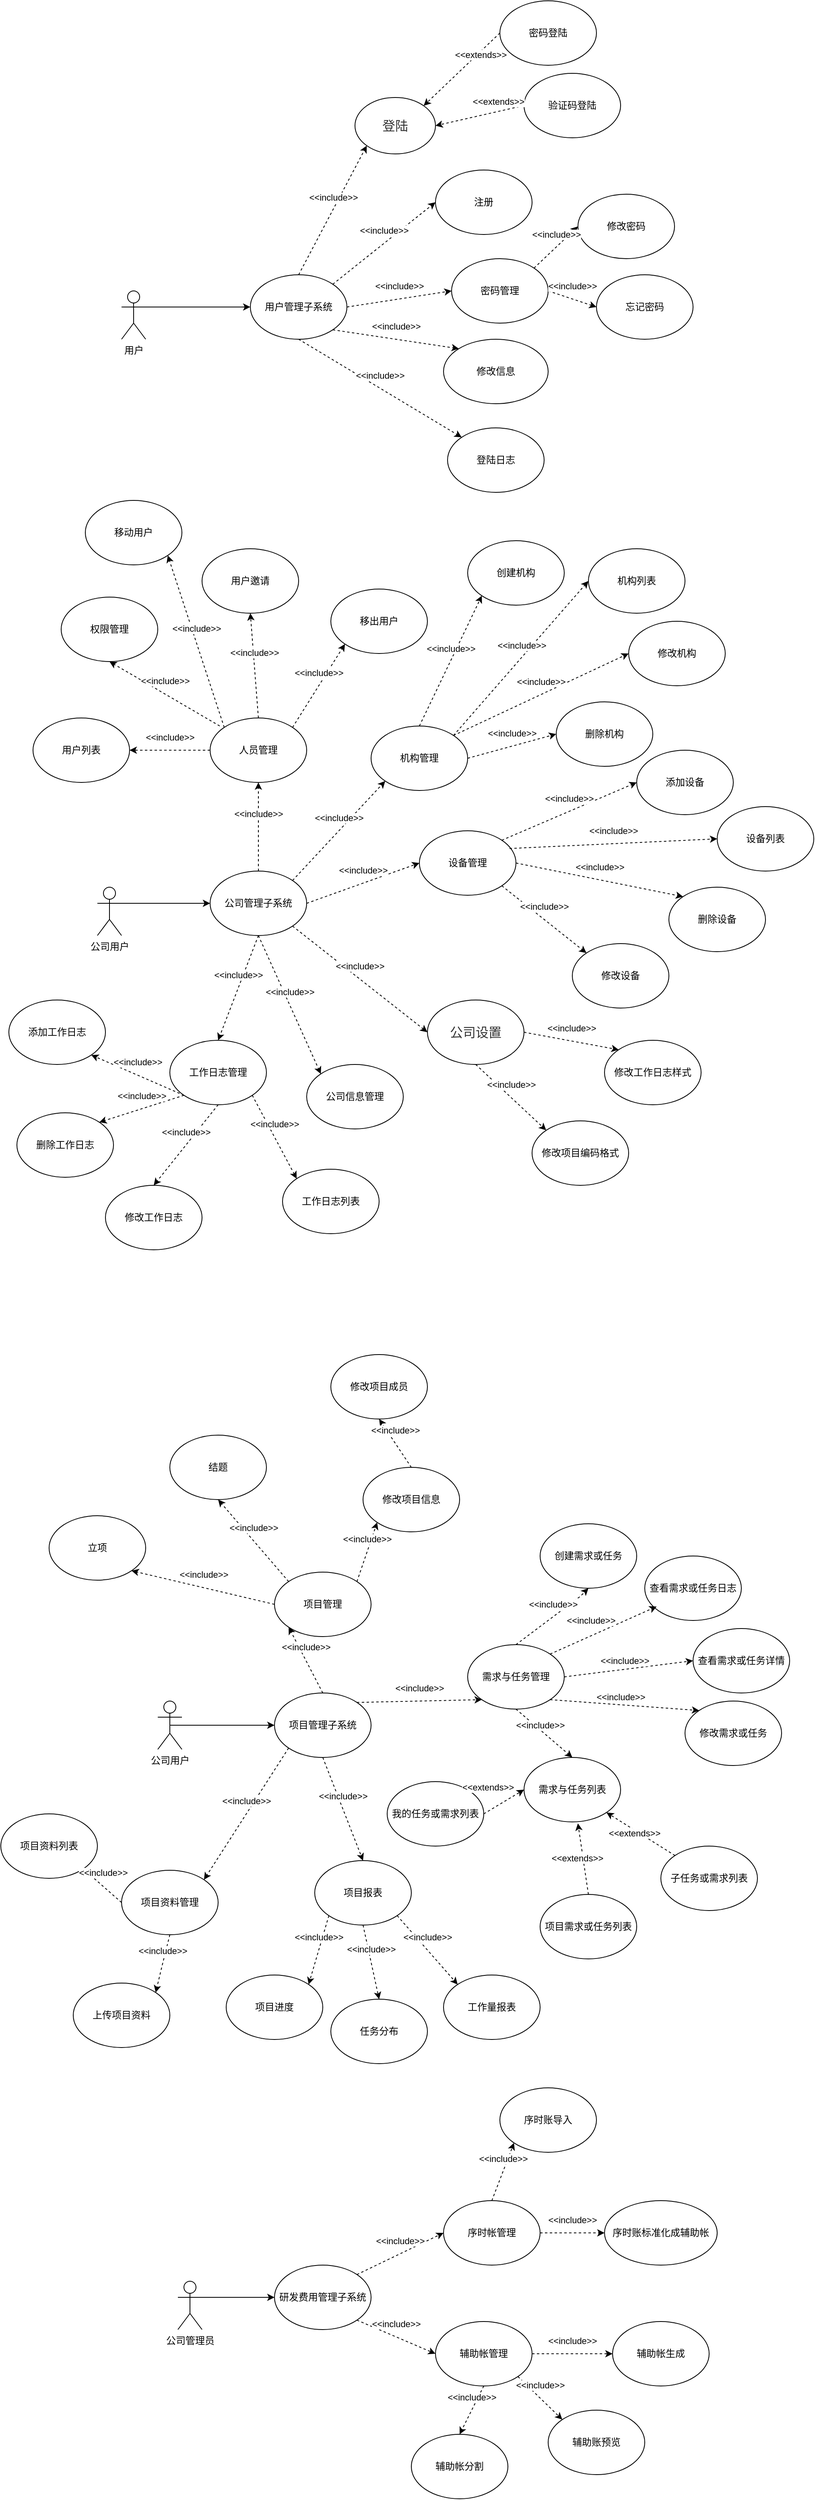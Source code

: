 <mxfile version="24.3.1" type="github">
  <diagram name="第 1 页" id="ujg_DJp1gIZYfJai60EQ">
    <mxGraphModel dx="2353" dy="2085" grid="1" gridSize="10" guides="1" tooltips="1" connect="1" arrows="1" fold="1" page="1" pageScale="1" pageWidth="827" pageHeight="1169" math="0" shadow="0">
      <root>
        <mxCell id="0" />
        <mxCell id="1" parent="0" />
        <mxCell id="-HPR31DF6WdVKAQPYqyz-11" style="edgeStyle=orthogonalEdgeStyle;rounded=0;orthogonalLoop=1;jettySize=auto;html=1;exitX=1;exitY=0.333;exitDx=0;exitDy=0;exitPerimeter=0;" edge="1" parent="1" source="-HPR31DF6WdVKAQPYqyz-1" target="-HPR31DF6WdVKAQPYqyz-4">
          <mxGeometry relative="1" as="geometry" />
        </mxCell>
        <mxCell id="-HPR31DF6WdVKAQPYqyz-1" value="用户" style="shape=umlActor;verticalLabelPosition=bottom;verticalAlign=top;html=1;outlineConnect=0;" vertex="1" parent="1">
          <mxGeometry x="140" y="310" width="30" height="60" as="geometry" />
        </mxCell>
        <mxCell id="-HPR31DF6WdVKAQPYqyz-4" value="用户管理子系统" style="ellipse;whiteSpace=wrap;html=1;" vertex="1" parent="1">
          <mxGeometry x="300" y="290" width="120" height="80" as="geometry" />
        </mxCell>
        <mxCell id="-HPR31DF6WdVKAQPYqyz-5" value="&lt;span style=&quot;color: rgb(51, 51, 51); font-family: &amp;quot;Open Sans&amp;quot;, &amp;quot;Clear Sans&amp;quot;, &amp;quot;Helvetica Neue&amp;quot;, Helvetica, Arial, &amp;quot;Segoe UI Emoji&amp;quot;, sans-serif; font-size: 16px; orphans: 4; text-align: left; white-space-collapse: preserve; background-color: rgb(255, 255, 255);&quot;&gt;登陆&lt;/span&gt;" style="ellipse;whiteSpace=wrap;html=1;" vertex="1" parent="1">
          <mxGeometry x="430" y="70" width="100" height="70" as="geometry" />
        </mxCell>
        <mxCell id="-HPR31DF6WdVKAQPYqyz-6" value="注册" style="ellipse;whiteSpace=wrap;html=1;" vertex="1" parent="1">
          <mxGeometry x="530" y="160" width="120" height="80" as="geometry" />
        </mxCell>
        <mxCell id="-HPR31DF6WdVKAQPYqyz-7" value="密码管理" style="ellipse;whiteSpace=wrap;html=1;" vertex="1" parent="1">
          <mxGeometry x="550" y="270" width="120" height="80" as="geometry" />
        </mxCell>
        <mxCell id="-HPR31DF6WdVKAQPYqyz-8" value="修改信息" style="ellipse;whiteSpace=wrap;html=1;" vertex="1" parent="1">
          <mxGeometry x="540" y="370" width="130" height="80" as="geometry" />
        </mxCell>
        <mxCell id="-HPR31DF6WdVKAQPYqyz-9" value="登陆日志" style="ellipse;whiteSpace=wrap;html=1;" vertex="1" parent="1">
          <mxGeometry x="545" y="480" width="120" height="80" as="geometry" />
        </mxCell>
        <mxCell id="-HPR31DF6WdVKAQPYqyz-13" value="" style="endArrow=classic;html=1;rounded=0;exitX=0.5;exitY=0;exitDx=0;exitDy=0;entryX=0;entryY=1;entryDx=0;entryDy=0;dashed=1;" edge="1" parent="1" source="-HPR31DF6WdVKAQPYqyz-4" target="-HPR31DF6WdVKAQPYqyz-5">
          <mxGeometry relative="1" as="geometry">
            <mxPoint x="230" y="170" as="sourcePoint" />
            <mxPoint x="394" y="178" as="targetPoint" />
          </mxGeometry>
        </mxCell>
        <mxCell id="-HPR31DF6WdVKAQPYqyz-14" value="&amp;lt;&amp;lt;include&amp;gt;&amp;gt;" style="edgeLabel;resizable=0;html=1;;align=center;verticalAlign=middle;" connectable="0" vertex="1" parent="-HPR31DF6WdVKAQPYqyz-13">
          <mxGeometry relative="1" as="geometry">
            <mxPoint y="-16" as="offset" />
          </mxGeometry>
        </mxCell>
        <mxCell id="-HPR31DF6WdVKAQPYqyz-15" value="" style="endArrow=classic;html=1;rounded=0;dashed=1;entryX=1;entryY=0;entryDx=0;entryDy=0;exitX=0;exitY=0.5;exitDx=0;exitDy=0;" edge="1" parent="1" source="-HPR31DF6WdVKAQPYqyz-17" target="-HPR31DF6WdVKAQPYqyz-5">
          <mxGeometry relative="1" as="geometry">
            <mxPoint x="680" y="20" as="sourcePoint" />
            <mxPoint x="515.355" y="60.001" as="targetPoint" />
          </mxGeometry>
        </mxCell>
        <mxCell id="-HPR31DF6WdVKAQPYqyz-16" value="&amp;lt;&amp;lt;extends&amp;gt;&amp;gt;" style="edgeLabel;resizable=0;html=1;;align=center;verticalAlign=middle;" connectable="0" vertex="1" parent="-HPR31DF6WdVKAQPYqyz-15">
          <mxGeometry relative="1" as="geometry">
            <mxPoint x="23" y="-18" as="offset" />
          </mxGeometry>
        </mxCell>
        <mxCell id="-HPR31DF6WdVKAQPYqyz-17" value="密码登陆" style="ellipse;whiteSpace=wrap;html=1;" vertex="1" parent="1">
          <mxGeometry x="610" y="-50" width="120" height="80" as="geometry" />
        </mxCell>
        <mxCell id="-HPR31DF6WdVKAQPYqyz-18" value="验证码登陆" style="ellipse;whiteSpace=wrap;html=1;" vertex="1" parent="1">
          <mxGeometry x="640" y="40" width="120" height="80" as="geometry" />
        </mxCell>
        <mxCell id="-HPR31DF6WdVKAQPYqyz-19" value="" style="endArrow=classic;html=1;rounded=0;dashed=1;entryX=1;entryY=0.5;entryDx=0;entryDy=0;exitX=0;exitY=0.5;exitDx=0;exitDy=0;" edge="1" parent="1" source="-HPR31DF6WdVKAQPYqyz-18" target="-HPR31DF6WdVKAQPYqyz-5">
          <mxGeometry relative="1" as="geometry">
            <mxPoint x="620" as="sourcePoint" />
            <mxPoint x="525" y="90" as="targetPoint" />
          </mxGeometry>
        </mxCell>
        <mxCell id="-HPR31DF6WdVKAQPYqyz-20" value="&amp;lt;&amp;lt;extends&amp;gt;&amp;gt;" style="edgeLabel;resizable=0;html=1;;align=center;verticalAlign=middle;" connectable="0" vertex="1" parent="-HPR31DF6WdVKAQPYqyz-19">
          <mxGeometry relative="1" as="geometry">
            <mxPoint x="23" y="-18" as="offset" />
          </mxGeometry>
        </mxCell>
        <mxCell id="-HPR31DF6WdVKAQPYqyz-21" value="" style="endArrow=classic;html=1;rounded=0;exitX=1;exitY=0;exitDx=0;exitDy=0;entryX=0;entryY=0.5;entryDx=0;entryDy=0;dashed=1;" edge="1" parent="1" source="-HPR31DF6WdVKAQPYqyz-4" target="-HPR31DF6WdVKAQPYqyz-6">
          <mxGeometry relative="1" as="geometry">
            <mxPoint x="370" y="300" as="sourcePoint" />
            <mxPoint x="455" y="140" as="targetPoint" />
          </mxGeometry>
        </mxCell>
        <mxCell id="-HPR31DF6WdVKAQPYqyz-22" value="&amp;lt;&amp;lt;include&amp;gt;&amp;gt;" style="edgeLabel;resizable=0;html=1;;align=center;verticalAlign=middle;" connectable="0" vertex="1" parent="-HPR31DF6WdVKAQPYqyz-21">
          <mxGeometry relative="1" as="geometry">
            <mxPoint y="-16" as="offset" />
          </mxGeometry>
        </mxCell>
        <mxCell id="-HPR31DF6WdVKAQPYqyz-23" value="" style="endArrow=classic;html=1;rounded=0;exitX=1;exitY=0.5;exitDx=0;exitDy=0;entryX=0;entryY=0.5;entryDx=0;entryDy=0;dashed=1;" edge="1" parent="1" source="-HPR31DF6WdVKAQPYqyz-4" target="-HPR31DF6WdVKAQPYqyz-7">
          <mxGeometry relative="1" as="geometry">
            <mxPoint x="412" y="312" as="sourcePoint" />
            <mxPoint x="540" y="210" as="targetPoint" />
          </mxGeometry>
        </mxCell>
        <mxCell id="-HPR31DF6WdVKAQPYqyz-24" value="&amp;lt;&amp;lt;include&amp;gt;&amp;gt;" style="edgeLabel;resizable=0;html=1;;align=center;verticalAlign=middle;" connectable="0" vertex="1" parent="-HPR31DF6WdVKAQPYqyz-23">
          <mxGeometry relative="1" as="geometry">
            <mxPoint y="-16" as="offset" />
          </mxGeometry>
        </mxCell>
        <mxCell id="-HPR31DF6WdVKAQPYqyz-25" value="" style="endArrow=classic;html=1;rounded=0;exitX=1;exitY=1;exitDx=0;exitDy=0;entryX=0;entryY=0;entryDx=0;entryDy=0;dashed=1;" edge="1" parent="1" source="-HPR31DF6WdVKAQPYqyz-4" target="-HPR31DF6WdVKAQPYqyz-8">
          <mxGeometry relative="1" as="geometry">
            <mxPoint x="430" y="340" as="sourcePoint" />
            <mxPoint x="560" y="320" as="targetPoint" />
          </mxGeometry>
        </mxCell>
        <mxCell id="-HPR31DF6WdVKAQPYqyz-26" value="&amp;lt;&amp;lt;include&amp;gt;&amp;gt;" style="edgeLabel;resizable=0;html=1;;align=center;verticalAlign=middle;" connectable="0" vertex="1" parent="-HPR31DF6WdVKAQPYqyz-25">
          <mxGeometry relative="1" as="geometry">
            <mxPoint y="-16" as="offset" />
          </mxGeometry>
        </mxCell>
        <mxCell id="-HPR31DF6WdVKAQPYqyz-27" value="" style="endArrow=classic;html=1;rounded=0;exitX=0.5;exitY=1;exitDx=0;exitDy=0;entryX=0;entryY=0;entryDx=0;entryDy=0;dashed=1;" edge="1" parent="1" source="-HPR31DF6WdVKAQPYqyz-4" target="-HPR31DF6WdVKAQPYqyz-9">
          <mxGeometry relative="1" as="geometry">
            <mxPoint x="320" y="450" as="sourcePoint" />
            <mxPoint x="457" y="494" as="targetPoint" />
          </mxGeometry>
        </mxCell>
        <mxCell id="-HPR31DF6WdVKAQPYqyz-28" value="&amp;lt;&amp;lt;include&amp;gt;&amp;gt;" style="edgeLabel;resizable=0;html=1;;align=center;verticalAlign=middle;" connectable="0" vertex="1" parent="-HPR31DF6WdVKAQPYqyz-27">
          <mxGeometry relative="1" as="geometry">
            <mxPoint y="-16" as="offset" />
          </mxGeometry>
        </mxCell>
        <mxCell id="-HPR31DF6WdVKAQPYqyz-29" value="修改密码" style="ellipse;whiteSpace=wrap;html=1;" vertex="1" parent="1">
          <mxGeometry x="707" y="190" width="120" height="80" as="geometry" />
        </mxCell>
        <mxCell id="-HPR31DF6WdVKAQPYqyz-30" value="忘记密码" style="ellipse;whiteSpace=wrap;html=1;" vertex="1" parent="1">
          <mxGeometry x="730" y="290" width="120" height="80" as="geometry" />
        </mxCell>
        <mxCell id="-HPR31DF6WdVKAQPYqyz-31" value="" style="endArrow=classic;html=1;rounded=0;entryX=0;entryY=0.5;entryDx=0;entryDy=0;dashed=1;exitX=1;exitY=0;exitDx=0;exitDy=0;" edge="1" parent="1" source="-HPR31DF6WdVKAQPYqyz-7" target="-HPR31DF6WdVKAQPYqyz-29">
          <mxGeometry relative="1" as="geometry">
            <mxPoint x="660" y="270" as="sourcePoint" />
            <mxPoint x="560" y="320" as="targetPoint" />
          </mxGeometry>
        </mxCell>
        <mxCell id="-HPR31DF6WdVKAQPYqyz-32" value="&amp;lt;&amp;lt;include&amp;gt;&amp;gt;" style="edgeLabel;resizable=0;html=1;;align=center;verticalAlign=middle;" connectable="0" vertex="1" parent="-HPR31DF6WdVKAQPYqyz-31">
          <mxGeometry relative="1" as="geometry">
            <mxPoint y="-16" as="offset" />
          </mxGeometry>
        </mxCell>
        <mxCell id="-HPR31DF6WdVKAQPYqyz-33" value="" style="endArrow=classic;html=1;rounded=0;entryX=0;entryY=0.5;entryDx=0;entryDy=0;dashed=1;exitX=1;exitY=0.5;exitDx=0;exitDy=0;" edge="1" parent="1" source="-HPR31DF6WdVKAQPYqyz-7" target="-HPR31DF6WdVKAQPYqyz-30">
          <mxGeometry relative="1" as="geometry">
            <mxPoint x="662" y="292" as="sourcePoint" />
            <mxPoint x="717" y="240" as="targetPoint" />
          </mxGeometry>
        </mxCell>
        <mxCell id="-HPR31DF6WdVKAQPYqyz-34" value="&amp;lt;&amp;lt;include&amp;gt;&amp;gt;" style="edgeLabel;resizable=0;html=1;;align=center;verticalAlign=middle;" connectable="0" vertex="1" parent="-HPR31DF6WdVKAQPYqyz-33">
          <mxGeometry relative="1" as="geometry">
            <mxPoint y="-16" as="offset" />
          </mxGeometry>
        </mxCell>
        <mxCell id="-HPR31DF6WdVKAQPYqyz-37" style="rounded=0;orthogonalLoop=1;jettySize=auto;html=1;exitX=1;exitY=0.333;exitDx=0;exitDy=0;exitPerimeter=0;entryX=0;entryY=0.5;entryDx=0;entryDy=0;" edge="1" parent="1" source="-HPR31DF6WdVKAQPYqyz-35" target="-HPR31DF6WdVKAQPYqyz-36">
          <mxGeometry relative="1" as="geometry" />
        </mxCell>
        <mxCell id="-HPR31DF6WdVKAQPYqyz-35" value="公司用户" style="shape=umlActor;verticalLabelPosition=bottom;verticalAlign=top;html=1;outlineConnect=0;" vertex="1" parent="1">
          <mxGeometry x="110" y="1050" width="30" height="60" as="geometry" />
        </mxCell>
        <mxCell id="-HPR31DF6WdVKAQPYqyz-36" value="公司管理子系统" style="ellipse;whiteSpace=wrap;html=1;" vertex="1" parent="1">
          <mxGeometry x="250" y="1030" width="120" height="80" as="geometry" />
        </mxCell>
        <mxCell id="-HPR31DF6WdVKAQPYqyz-38" value="人员管理" style="ellipse;whiteSpace=wrap;html=1;" vertex="1" parent="1">
          <mxGeometry x="250" y="840" width="120" height="80" as="geometry" />
        </mxCell>
        <mxCell id="-HPR31DF6WdVKAQPYqyz-39" value="机构管理" style="ellipse;whiteSpace=wrap;html=1;" vertex="1" parent="1">
          <mxGeometry x="450" y="850" width="120" height="80" as="geometry" />
        </mxCell>
        <mxCell id="-HPR31DF6WdVKAQPYqyz-40" value="设备管理" style="ellipse;whiteSpace=wrap;html=1;" vertex="1" parent="1">
          <mxGeometry x="510" y="980" width="120" height="80" as="geometry" />
        </mxCell>
        <mxCell id="-HPR31DF6WdVKAQPYqyz-41" value="&lt;span style=&quot;color: rgb(51, 51, 51); font-family: &amp;quot;Open Sans&amp;quot;, &amp;quot;Clear Sans&amp;quot;, &amp;quot;Helvetica Neue&amp;quot;, Helvetica, Arial, &amp;quot;Segoe UI Emoji&amp;quot;, sans-serif; font-size: 16px; orphans: 4; text-align: left; white-space-collapse: preserve; background-color: rgb(255, 255, 255);&quot;&gt;公司设置&lt;/span&gt;" style="ellipse;whiteSpace=wrap;html=1;" vertex="1" parent="1">
          <mxGeometry x="520" y="1190" width="120" height="80" as="geometry" />
        </mxCell>
        <mxCell id="-HPR31DF6WdVKAQPYqyz-42" value="公司信息管理" style="ellipse;whiteSpace=wrap;html=1;" vertex="1" parent="1">
          <mxGeometry x="370" y="1270" width="120" height="80" as="geometry" />
        </mxCell>
        <mxCell id="-HPR31DF6WdVKAQPYqyz-43" value="工作日志管理" style="ellipse;whiteSpace=wrap;html=1;" vertex="1" parent="1">
          <mxGeometry x="200" y="1240" width="120" height="80" as="geometry" />
        </mxCell>
        <mxCell id="-HPR31DF6WdVKAQPYqyz-45" value="" style="endArrow=classic;html=1;rounded=0;exitX=0.5;exitY=0;exitDx=0;exitDy=0;entryX=0.5;entryY=1;entryDx=0;entryDy=0;dashed=1;" edge="1" parent="1" source="-HPR31DF6WdVKAQPYqyz-36" target="-HPR31DF6WdVKAQPYqyz-38">
          <mxGeometry relative="1" as="geometry">
            <mxPoint x="91" y="970" as="sourcePoint" />
            <mxPoint x="219" y="868" as="targetPoint" />
          </mxGeometry>
        </mxCell>
        <mxCell id="-HPR31DF6WdVKAQPYqyz-46" value="&amp;lt;&amp;lt;include&amp;gt;&amp;gt;" style="edgeLabel;resizable=0;html=1;;align=center;verticalAlign=middle;" connectable="0" vertex="1" parent="-HPR31DF6WdVKAQPYqyz-45">
          <mxGeometry relative="1" as="geometry">
            <mxPoint y="-16" as="offset" />
          </mxGeometry>
        </mxCell>
        <mxCell id="-HPR31DF6WdVKAQPYqyz-47" value="权限管理" style="ellipse;whiteSpace=wrap;html=1;" vertex="1" parent="1">
          <mxGeometry x="65" y="690" width="120" height="80" as="geometry" />
        </mxCell>
        <mxCell id="-HPR31DF6WdVKAQPYqyz-48" value="用户邀请" style="ellipse;whiteSpace=wrap;html=1;" vertex="1" parent="1">
          <mxGeometry x="240" y="630" width="120" height="80" as="geometry" />
        </mxCell>
        <mxCell id="-HPR31DF6WdVKAQPYqyz-49" value="移出用户" style="ellipse;whiteSpace=wrap;html=1;" vertex="1" parent="1">
          <mxGeometry x="400" y="680" width="120" height="80" as="geometry" />
        </mxCell>
        <mxCell id="-HPR31DF6WdVKAQPYqyz-50" value="" style="endArrow=classic;html=1;rounded=0;exitX=0.1;exitY=0.125;exitDx=0;exitDy=0;entryX=0.5;entryY=1;entryDx=0;entryDy=0;dashed=1;exitPerimeter=0;" edge="1" parent="1" source="-HPR31DF6WdVKAQPYqyz-38" target="-HPR31DF6WdVKAQPYqyz-47">
          <mxGeometry relative="1" as="geometry">
            <mxPoint x="320" y="1040" as="sourcePoint" />
            <mxPoint x="320" y="930" as="targetPoint" />
          </mxGeometry>
        </mxCell>
        <mxCell id="-HPR31DF6WdVKAQPYqyz-51" value="&amp;lt;&amp;lt;include&amp;gt;&amp;gt;" style="edgeLabel;resizable=0;html=1;;align=center;verticalAlign=middle;" connectable="0" vertex="1" parent="-HPR31DF6WdVKAQPYqyz-50">
          <mxGeometry relative="1" as="geometry">
            <mxPoint y="-16" as="offset" />
          </mxGeometry>
        </mxCell>
        <mxCell id="-HPR31DF6WdVKAQPYqyz-52" value="" style="endArrow=classic;html=1;rounded=0;exitX=0.5;exitY=0;exitDx=0;exitDy=0;entryX=0.5;entryY=1;entryDx=0;entryDy=0;dashed=1;" edge="1" parent="1" source="-HPR31DF6WdVKAQPYqyz-38" target="-HPR31DF6WdVKAQPYqyz-48">
          <mxGeometry relative="1" as="geometry">
            <mxPoint x="272" y="860" as="sourcePoint" />
            <mxPoint x="135" y="780" as="targetPoint" />
          </mxGeometry>
        </mxCell>
        <mxCell id="-HPR31DF6WdVKAQPYqyz-53" value="&amp;lt;&amp;lt;include&amp;gt;&amp;gt;" style="edgeLabel;resizable=0;html=1;;align=center;verticalAlign=middle;" connectable="0" vertex="1" parent="-HPR31DF6WdVKAQPYqyz-52">
          <mxGeometry relative="1" as="geometry">
            <mxPoint y="-16" as="offset" />
          </mxGeometry>
        </mxCell>
        <mxCell id="-HPR31DF6WdVKAQPYqyz-54" value="" style="endArrow=classic;html=1;rounded=0;exitX=1;exitY=0;exitDx=0;exitDy=0;entryX=0;entryY=1;entryDx=0;entryDy=0;dashed=1;" edge="1" parent="1" source="-HPR31DF6WdVKAQPYqyz-38" target="-HPR31DF6WdVKAQPYqyz-49">
          <mxGeometry relative="1" as="geometry">
            <mxPoint x="320" y="850" as="sourcePoint" />
            <mxPoint x="310" y="720" as="targetPoint" />
          </mxGeometry>
        </mxCell>
        <mxCell id="-HPR31DF6WdVKAQPYqyz-55" value="&amp;lt;&amp;lt;include&amp;gt;&amp;gt;" style="edgeLabel;resizable=0;html=1;;align=center;verticalAlign=middle;" connectable="0" vertex="1" parent="-HPR31DF6WdVKAQPYqyz-54">
          <mxGeometry relative="1" as="geometry">
            <mxPoint y="-16" as="offset" />
          </mxGeometry>
        </mxCell>
        <mxCell id="-HPR31DF6WdVKAQPYqyz-56" value="" style="endArrow=classic;html=1;rounded=0;exitX=1;exitY=0;exitDx=0;exitDy=0;entryX=0;entryY=1;entryDx=0;entryDy=0;dashed=1;" edge="1" parent="1" source="-HPR31DF6WdVKAQPYqyz-36" target="-HPR31DF6WdVKAQPYqyz-39">
          <mxGeometry relative="1" as="geometry">
            <mxPoint x="320" y="1040" as="sourcePoint" />
            <mxPoint x="320" y="930" as="targetPoint" />
          </mxGeometry>
        </mxCell>
        <mxCell id="-HPR31DF6WdVKAQPYqyz-57" value="&amp;lt;&amp;lt;include&amp;gt;&amp;gt;" style="edgeLabel;resizable=0;html=1;;align=center;verticalAlign=middle;" connectable="0" vertex="1" parent="-HPR31DF6WdVKAQPYqyz-56">
          <mxGeometry relative="1" as="geometry">
            <mxPoint y="-16" as="offset" />
          </mxGeometry>
        </mxCell>
        <mxCell id="-HPR31DF6WdVKAQPYqyz-58" value="" style="endArrow=classic;html=1;rounded=0;exitX=1;exitY=0.5;exitDx=0;exitDy=0;entryX=0;entryY=0.5;entryDx=0;entryDy=0;dashed=1;" edge="1" parent="1" source="-HPR31DF6WdVKAQPYqyz-36" target="-HPR31DF6WdVKAQPYqyz-40">
          <mxGeometry relative="1" as="geometry">
            <mxPoint x="362" y="1052" as="sourcePoint" />
            <mxPoint x="478" y="928" as="targetPoint" />
          </mxGeometry>
        </mxCell>
        <mxCell id="-HPR31DF6WdVKAQPYqyz-59" value="&amp;lt;&amp;lt;include&amp;gt;&amp;gt;" style="edgeLabel;resizable=0;html=1;;align=center;verticalAlign=middle;" connectable="0" vertex="1" parent="-HPR31DF6WdVKAQPYqyz-58">
          <mxGeometry relative="1" as="geometry">
            <mxPoint y="-16" as="offset" />
          </mxGeometry>
        </mxCell>
        <mxCell id="-HPR31DF6WdVKAQPYqyz-60" value="" style="endArrow=classic;html=1;rounded=0;exitX=1;exitY=1;exitDx=0;exitDy=0;entryX=0;entryY=0.5;entryDx=0;entryDy=0;dashed=1;" edge="1" parent="1" source="-HPR31DF6WdVKAQPYqyz-36" target="-HPR31DF6WdVKAQPYqyz-41">
          <mxGeometry relative="1" as="geometry">
            <mxPoint x="380" y="1080" as="sourcePoint" />
            <mxPoint x="520" y="1030" as="targetPoint" />
          </mxGeometry>
        </mxCell>
        <mxCell id="-HPR31DF6WdVKAQPYqyz-61" value="&amp;lt;&amp;lt;include&amp;gt;&amp;gt;" style="edgeLabel;resizable=0;html=1;;align=center;verticalAlign=middle;" connectable="0" vertex="1" parent="-HPR31DF6WdVKAQPYqyz-60">
          <mxGeometry relative="1" as="geometry">
            <mxPoint y="-16" as="offset" />
          </mxGeometry>
        </mxCell>
        <mxCell id="-HPR31DF6WdVKAQPYqyz-62" value="" style="endArrow=classic;html=1;rounded=0;exitX=0.5;exitY=1;exitDx=0;exitDy=0;entryX=0;entryY=0;entryDx=0;entryDy=0;dashed=1;" edge="1" parent="1" source="-HPR31DF6WdVKAQPYqyz-36" target="-HPR31DF6WdVKAQPYqyz-42">
          <mxGeometry relative="1" as="geometry">
            <mxPoint x="362" y="1108" as="sourcePoint" />
            <mxPoint x="520" y="1160" as="targetPoint" />
          </mxGeometry>
        </mxCell>
        <mxCell id="-HPR31DF6WdVKAQPYqyz-63" value="&amp;lt;&amp;lt;include&amp;gt;&amp;gt;" style="edgeLabel;resizable=0;html=1;;align=center;verticalAlign=middle;" connectable="0" vertex="1" parent="-HPR31DF6WdVKAQPYqyz-62">
          <mxGeometry relative="1" as="geometry">
            <mxPoint y="-16" as="offset" />
          </mxGeometry>
        </mxCell>
        <mxCell id="-HPR31DF6WdVKAQPYqyz-64" value="" style="endArrow=classic;html=1;rounded=0;exitX=0.5;exitY=1;exitDx=0;exitDy=0;entryX=0.5;entryY=0;entryDx=0;entryDy=0;dashed=1;" edge="1" parent="1" source="-HPR31DF6WdVKAQPYqyz-36" target="-HPR31DF6WdVKAQPYqyz-43">
          <mxGeometry relative="1" as="geometry">
            <mxPoint x="320" y="1120" as="sourcePoint" />
            <mxPoint x="448" y="1252" as="targetPoint" />
          </mxGeometry>
        </mxCell>
        <mxCell id="-HPR31DF6WdVKAQPYqyz-65" value="&amp;lt;&amp;lt;include&amp;gt;&amp;gt;" style="edgeLabel;resizable=0;html=1;;align=center;verticalAlign=middle;" connectable="0" vertex="1" parent="-HPR31DF6WdVKAQPYqyz-64">
          <mxGeometry relative="1" as="geometry">
            <mxPoint y="-16" as="offset" />
          </mxGeometry>
        </mxCell>
        <mxCell id="-HPR31DF6WdVKAQPYqyz-66" value="添加工作日志" style="ellipse;whiteSpace=wrap;html=1;" vertex="1" parent="1">
          <mxGeometry y="1190" width="120" height="80" as="geometry" />
        </mxCell>
        <mxCell id="-HPR31DF6WdVKAQPYqyz-67" value="修改工作日志" style="ellipse;whiteSpace=wrap;html=1;" vertex="1" parent="1">
          <mxGeometry x="120" y="1420" width="120" height="80" as="geometry" />
        </mxCell>
        <mxCell id="-HPR31DF6WdVKAQPYqyz-68" value="" style="endArrow=classic;html=1;rounded=0;exitX=0;exitY=1;exitDx=0;exitDy=0;entryX=1;entryY=1;entryDx=0;entryDy=0;dashed=1;" edge="1" parent="1" source="-HPR31DF6WdVKAQPYqyz-43" target="-HPR31DF6WdVKAQPYqyz-66">
          <mxGeometry relative="1" as="geometry">
            <mxPoint x="320" y="1120" as="sourcePoint" />
            <mxPoint x="270" y="1250" as="targetPoint" />
          </mxGeometry>
        </mxCell>
        <mxCell id="-HPR31DF6WdVKAQPYqyz-69" value="&amp;lt;&amp;lt;include&amp;gt;&amp;gt;" style="edgeLabel;resizable=0;html=1;;align=center;verticalAlign=middle;" connectable="0" vertex="1" parent="-HPR31DF6WdVKAQPYqyz-68">
          <mxGeometry relative="1" as="geometry">
            <mxPoint y="-16" as="offset" />
          </mxGeometry>
        </mxCell>
        <mxCell id="-HPR31DF6WdVKAQPYqyz-70" value="" style="endArrow=classic;html=1;rounded=0;exitX=0.5;exitY=1;exitDx=0;exitDy=0;entryX=0.5;entryY=0;entryDx=0;entryDy=0;dashed=1;" edge="1" parent="1" source="-HPR31DF6WdVKAQPYqyz-43" target="-HPR31DF6WdVKAQPYqyz-67">
          <mxGeometry relative="1" as="geometry">
            <mxPoint x="228" y="1318" as="sourcePoint" />
            <mxPoint x="135" y="1380" as="targetPoint" />
          </mxGeometry>
        </mxCell>
        <mxCell id="-HPR31DF6WdVKAQPYqyz-71" value="&amp;lt;&amp;lt;include&amp;gt;&amp;gt;" style="edgeLabel;resizable=0;html=1;;align=center;verticalAlign=middle;" connectable="0" vertex="1" parent="-HPR31DF6WdVKAQPYqyz-70">
          <mxGeometry relative="1" as="geometry">
            <mxPoint y="-16" as="offset" />
          </mxGeometry>
        </mxCell>
        <mxCell id="-HPR31DF6WdVKAQPYqyz-73" value="" style="endArrow=classic;html=1;rounded=0;exitX=0.5;exitY=0;exitDx=0;exitDy=0;dashed=1;entryX=0;entryY=1;entryDx=0;entryDy=0;" edge="1" parent="1" source="-HPR31DF6WdVKAQPYqyz-39" target="-HPR31DF6WdVKAQPYqyz-79">
          <mxGeometry relative="1" as="geometry">
            <mxPoint x="545" y="790" as="sourcePoint" />
            <mxPoint x="680" y="710" as="targetPoint" />
          </mxGeometry>
        </mxCell>
        <mxCell id="-HPR31DF6WdVKAQPYqyz-74" value="&amp;lt;&amp;lt;include&amp;gt;&amp;gt;" style="edgeLabel;resizable=0;html=1;;align=center;verticalAlign=middle;" connectable="0" vertex="1" parent="-HPR31DF6WdVKAQPYqyz-73">
          <mxGeometry relative="1" as="geometry">
            <mxPoint y="-16" as="offset" />
          </mxGeometry>
        </mxCell>
        <mxCell id="-HPR31DF6WdVKAQPYqyz-75" value="移动用户" style="ellipse;whiteSpace=wrap;html=1;" vertex="1" parent="1">
          <mxGeometry x="95" y="570" width="120" height="80" as="geometry" />
        </mxCell>
        <mxCell id="-HPR31DF6WdVKAQPYqyz-77" value="" style="endArrow=classic;html=1;rounded=0;exitX=0;exitY=0;exitDx=0;exitDy=0;entryX=1;entryY=1;entryDx=0;entryDy=0;dashed=1;" edge="1" parent="1" source="-HPR31DF6WdVKAQPYqyz-38" target="-HPR31DF6WdVKAQPYqyz-75">
          <mxGeometry relative="1" as="geometry">
            <mxPoint x="320" y="850" as="sourcePoint" />
            <mxPoint x="310" y="720" as="targetPoint" />
          </mxGeometry>
        </mxCell>
        <mxCell id="-HPR31DF6WdVKAQPYqyz-78" value="&amp;lt;&amp;lt;include&amp;gt;&amp;gt;" style="edgeLabel;resizable=0;html=1;;align=center;verticalAlign=middle;" connectable="0" vertex="1" parent="-HPR31DF6WdVKAQPYqyz-77">
          <mxGeometry relative="1" as="geometry">
            <mxPoint y="-16" as="offset" />
          </mxGeometry>
        </mxCell>
        <mxCell id="-HPR31DF6WdVKAQPYqyz-79" value="创建机构" style="ellipse;whiteSpace=wrap;html=1;" vertex="1" parent="1">
          <mxGeometry x="570" y="620" width="120" height="80" as="geometry" />
        </mxCell>
        <mxCell id="-HPR31DF6WdVKAQPYqyz-82" value="删除机构" style="ellipse;whiteSpace=wrap;html=1;" vertex="1" parent="1">
          <mxGeometry x="680" y="820" width="120" height="80" as="geometry" />
        </mxCell>
        <mxCell id="-HPR31DF6WdVKAQPYqyz-83" value="" style="endArrow=classic;html=1;rounded=0;exitX=1;exitY=0.5;exitDx=0;exitDy=0;dashed=1;entryX=0;entryY=0.5;entryDx=0;entryDy=0;" edge="1" parent="1" source="-HPR31DF6WdVKAQPYqyz-39" target="-HPR31DF6WdVKAQPYqyz-82">
          <mxGeometry relative="1" as="geometry">
            <mxPoint x="520" y="860" as="sourcePoint" />
            <mxPoint x="638" y="758" as="targetPoint" />
          </mxGeometry>
        </mxCell>
        <mxCell id="-HPR31DF6WdVKAQPYqyz-84" value="&amp;lt;&amp;lt;include&amp;gt;&amp;gt;" style="edgeLabel;resizable=0;html=1;;align=center;verticalAlign=middle;" connectable="0" vertex="1" parent="-HPR31DF6WdVKAQPYqyz-83">
          <mxGeometry relative="1" as="geometry">
            <mxPoint y="-16" as="offset" />
          </mxGeometry>
        </mxCell>
        <mxCell id="-HPR31DF6WdVKAQPYqyz-85" value="添加设备" style="ellipse;whiteSpace=wrap;html=1;" vertex="1" parent="1">
          <mxGeometry x="780" y="880" width="120" height="80" as="geometry" />
        </mxCell>
        <mxCell id="-HPR31DF6WdVKAQPYqyz-86" value="" style="endArrow=classic;html=1;rounded=0;exitX=1;exitY=0;exitDx=0;exitDy=0;entryX=0;entryY=0.5;entryDx=0;entryDy=0;dashed=1;" edge="1" parent="1" source="-HPR31DF6WdVKAQPYqyz-40" target="-HPR31DF6WdVKAQPYqyz-85">
          <mxGeometry relative="1" as="geometry">
            <mxPoint x="380" y="1080" as="sourcePoint" />
            <mxPoint x="520" y="1030" as="targetPoint" />
          </mxGeometry>
        </mxCell>
        <mxCell id="-HPR31DF6WdVKAQPYqyz-87" value="&amp;lt;&amp;lt;include&amp;gt;&amp;gt;" style="edgeLabel;resizable=0;html=1;;align=center;verticalAlign=middle;" connectable="0" vertex="1" parent="-HPR31DF6WdVKAQPYqyz-86">
          <mxGeometry relative="1" as="geometry">
            <mxPoint y="-16" as="offset" />
          </mxGeometry>
        </mxCell>
        <mxCell id="-HPR31DF6WdVKAQPYqyz-88" value="修改设备" style="ellipse;whiteSpace=wrap;html=1;" vertex="1" parent="1">
          <mxGeometry x="700" y="1120" width="120" height="80" as="geometry" />
        </mxCell>
        <mxCell id="-HPR31DF6WdVKAQPYqyz-89" value="用户列表" style="ellipse;whiteSpace=wrap;html=1;" vertex="1" parent="1">
          <mxGeometry x="30" y="840" width="120" height="80" as="geometry" />
        </mxCell>
        <mxCell id="-HPR31DF6WdVKAQPYqyz-91" value="" style="endArrow=classic;html=1;rounded=0;exitX=0;exitY=0.5;exitDx=0;exitDy=0;entryX=1;entryY=0.5;entryDx=0;entryDy=0;dashed=1;" edge="1" parent="1" source="-HPR31DF6WdVKAQPYqyz-38" target="-HPR31DF6WdVKAQPYqyz-89">
          <mxGeometry relative="1" as="geometry">
            <mxPoint x="272" y="860" as="sourcePoint" />
            <mxPoint x="135" y="780" as="targetPoint" />
          </mxGeometry>
        </mxCell>
        <mxCell id="-HPR31DF6WdVKAQPYqyz-92" value="&amp;lt;&amp;lt;include&amp;gt;&amp;gt;" style="edgeLabel;resizable=0;html=1;;align=center;verticalAlign=middle;" connectable="0" vertex="1" parent="-HPR31DF6WdVKAQPYqyz-91">
          <mxGeometry relative="1" as="geometry">
            <mxPoint y="-16" as="offset" />
          </mxGeometry>
        </mxCell>
        <mxCell id="-HPR31DF6WdVKAQPYqyz-93" value="机构列表" style="ellipse;whiteSpace=wrap;html=1;" vertex="1" parent="1">
          <mxGeometry x="720" y="630" width="120" height="80" as="geometry" />
        </mxCell>
        <mxCell id="-HPR31DF6WdVKAQPYqyz-94" value="" style="endArrow=classic;html=1;rounded=0;exitX=1;exitY=0;exitDx=0;exitDy=0;dashed=1;entryX=0;entryY=0.5;entryDx=0;entryDy=0;" edge="1" parent="1" source="-HPR31DF6WdVKAQPYqyz-39" target="-HPR31DF6WdVKAQPYqyz-93">
          <mxGeometry relative="1" as="geometry">
            <mxPoint x="520" y="860" as="sourcePoint" />
            <mxPoint x="638" y="758" as="targetPoint" />
          </mxGeometry>
        </mxCell>
        <mxCell id="-HPR31DF6WdVKAQPYqyz-95" value="&amp;lt;&amp;lt;include&amp;gt;&amp;gt;" style="edgeLabel;resizable=0;html=1;;align=center;verticalAlign=middle;" connectable="0" vertex="1" parent="-HPR31DF6WdVKAQPYqyz-94">
          <mxGeometry relative="1" as="geometry">
            <mxPoint y="-16" as="offset" />
          </mxGeometry>
        </mxCell>
        <mxCell id="-HPR31DF6WdVKAQPYqyz-96" value="设备列表" style="ellipse;whiteSpace=wrap;html=1;" vertex="1" parent="1">
          <mxGeometry x="880" y="950" width="120" height="80" as="geometry" />
        </mxCell>
        <mxCell id="-HPR31DF6WdVKAQPYqyz-97" value="" style="endArrow=classic;html=1;rounded=0;exitX=1;exitY=0;exitDx=0;exitDy=0;entryX=0;entryY=0.5;entryDx=0;entryDy=0;dashed=1;" edge="1" parent="1" target="-HPR31DF6WdVKAQPYqyz-96">
          <mxGeometry relative="1" as="geometry">
            <mxPoint x="622" y="1002" as="sourcePoint" />
            <mxPoint x="810" y="970" as="targetPoint" />
          </mxGeometry>
        </mxCell>
        <mxCell id="-HPR31DF6WdVKAQPYqyz-98" value="&amp;lt;&amp;lt;include&amp;gt;&amp;gt;" style="edgeLabel;resizable=0;html=1;;align=center;verticalAlign=middle;" connectable="0" vertex="1" parent="-HPR31DF6WdVKAQPYqyz-97">
          <mxGeometry relative="1" as="geometry">
            <mxPoint y="-16" as="offset" />
          </mxGeometry>
        </mxCell>
        <mxCell id="-HPR31DF6WdVKAQPYqyz-99" value="" style="endArrow=classic;html=1;rounded=0;exitX=1;exitY=1;exitDx=0;exitDy=0;entryX=0;entryY=0;entryDx=0;entryDy=0;dashed=1;" edge="1" parent="1" source="-HPR31DF6WdVKAQPYqyz-40" target="-HPR31DF6WdVKAQPYqyz-88">
          <mxGeometry relative="1" as="geometry">
            <mxPoint x="632" y="1012" as="sourcePoint" />
            <mxPoint x="810" y="1060" as="targetPoint" />
          </mxGeometry>
        </mxCell>
        <mxCell id="-HPR31DF6WdVKAQPYqyz-100" value="&amp;lt;&amp;lt;include&amp;gt;&amp;gt;" style="edgeLabel;resizable=0;html=1;;align=center;verticalAlign=middle;" connectable="0" vertex="1" parent="-HPR31DF6WdVKAQPYqyz-99">
          <mxGeometry relative="1" as="geometry">
            <mxPoint y="-16" as="offset" />
          </mxGeometry>
        </mxCell>
        <mxCell id="-HPR31DF6WdVKAQPYqyz-101" value="修改工作日志样式" style="ellipse;whiteSpace=wrap;html=1;" vertex="1" parent="1">
          <mxGeometry x="740" y="1240" width="120" height="80" as="geometry" />
        </mxCell>
        <mxCell id="-HPR31DF6WdVKAQPYqyz-102" value="工作日志列表" style="ellipse;whiteSpace=wrap;html=1;" vertex="1" parent="1">
          <mxGeometry x="340" y="1400" width="120" height="80" as="geometry" />
        </mxCell>
        <mxCell id="-HPR31DF6WdVKAQPYqyz-103" value="" style="endArrow=classic;html=1;rounded=0;exitX=1;exitY=1;exitDx=0;exitDy=0;entryX=0;entryY=0;entryDx=0;entryDy=0;dashed=1;" edge="1" parent="1" source="-HPR31DF6WdVKAQPYqyz-43" target="-HPR31DF6WdVKAQPYqyz-102">
          <mxGeometry relative="1" as="geometry">
            <mxPoint x="270" y="1330" as="sourcePoint" />
            <mxPoint x="230" y="1490" as="targetPoint" />
          </mxGeometry>
        </mxCell>
        <mxCell id="-HPR31DF6WdVKAQPYqyz-104" value="&amp;lt;&amp;lt;include&amp;gt;&amp;gt;" style="edgeLabel;resizable=0;html=1;;align=center;verticalAlign=middle;" connectable="0" vertex="1" parent="-HPR31DF6WdVKAQPYqyz-103">
          <mxGeometry relative="1" as="geometry">
            <mxPoint y="-16" as="offset" />
          </mxGeometry>
        </mxCell>
        <mxCell id="-HPR31DF6WdVKAQPYqyz-105" value="" style="endArrow=classic;html=1;rounded=0;exitX=1;exitY=0.5;exitDx=0;exitDy=0;entryX=0;entryY=0;entryDx=0;entryDy=0;dashed=1;" edge="1" parent="1" source="-HPR31DF6WdVKAQPYqyz-41" target="-HPR31DF6WdVKAQPYqyz-101">
          <mxGeometry relative="1" as="geometry">
            <mxPoint x="362" y="1108" as="sourcePoint" />
            <mxPoint x="530" y="1240" as="targetPoint" />
          </mxGeometry>
        </mxCell>
        <mxCell id="-HPR31DF6WdVKAQPYqyz-106" value="&amp;lt;&amp;lt;include&amp;gt;&amp;gt;" style="edgeLabel;resizable=0;html=1;;align=center;verticalAlign=middle;" connectable="0" vertex="1" parent="-HPR31DF6WdVKAQPYqyz-105">
          <mxGeometry relative="1" as="geometry">
            <mxPoint y="-16" as="offset" />
          </mxGeometry>
        </mxCell>
        <mxCell id="-HPR31DF6WdVKAQPYqyz-107" value="修改项目编码格式" style="ellipse;whiteSpace=wrap;html=1;" vertex="1" parent="1">
          <mxGeometry x="650" y="1340" width="120" height="80" as="geometry" />
        </mxCell>
        <mxCell id="-HPR31DF6WdVKAQPYqyz-108" value="" style="endArrow=classic;html=1;rounded=0;exitX=0.5;exitY=1;exitDx=0;exitDy=0;entryX=0;entryY=0;entryDx=0;entryDy=0;dashed=1;" edge="1" parent="1" source="-HPR31DF6WdVKAQPYqyz-41" target="-HPR31DF6WdVKAQPYqyz-107">
          <mxGeometry relative="1" as="geometry">
            <mxPoint x="362" y="1108" as="sourcePoint" />
            <mxPoint x="530" y="1240" as="targetPoint" />
          </mxGeometry>
        </mxCell>
        <mxCell id="-HPR31DF6WdVKAQPYqyz-109" value="&amp;lt;&amp;lt;include&amp;gt;&amp;gt;" style="edgeLabel;resizable=0;html=1;;align=center;verticalAlign=middle;" connectable="0" vertex="1" parent="-HPR31DF6WdVKAQPYqyz-108">
          <mxGeometry relative="1" as="geometry">
            <mxPoint y="-16" as="offset" />
          </mxGeometry>
        </mxCell>
        <mxCell id="-HPR31DF6WdVKAQPYqyz-110" value="删除设备" style="ellipse;whiteSpace=wrap;html=1;" vertex="1" parent="1">
          <mxGeometry x="820" y="1050" width="120" height="80" as="geometry" />
        </mxCell>
        <mxCell id="-HPR31DF6WdVKAQPYqyz-111" value="" style="endArrow=classic;html=1;rounded=0;exitX=1;exitY=0.5;exitDx=0;exitDy=0;entryX=0;entryY=0;entryDx=0;entryDy=0;dashed=1;" edge="1" parent="1" source="-HPR31DF6WdVKAQPYqyz-40" target="-HPR31DF6WdVKAQPYqyz-110">
          <mxGeometry relative="1" as="geometry">
            <mxPoint x="622" y="1058" as="sourcePoint" />
            <mxPoint x="728" y="1142" as="targetPoint" />
          </mxGeometry>
        </mxCell>
        <mxCell id="-HPR31DF6WdVKAQPYqyz-112" value="&amp;lt;&amp;lt;include&amp;gt;&amp;gt;" style="edgeLabel;resizable=0;html=1;;align=center;verticalAlign=middle;" connectable="0" vertex="1" parent="-HPR31DF6WdVKAQPYqyz-111">
          <mxGeometry relative="1" as="geometry">
            <mxPoint y="-16" as="offset" />
          </mxGeometry>
        </mxCell>
        <mxCell id="-HPR31DF6WdVKAQPYqyz-113" value="修改机构" style="ellipse;whiteSpace=wrap;html=1;" vertex="1" parent="1">
          <mxGeometry x="770" y="720" width="120" height="80" as="geometry" />
        </mxCell>
        <mxCell id="-HPR31DF6WdVKAQPYqyz-114" value="" style="endArrow=classic;html=1;rounded=0;exitX=1;exitY=0;exitDx=0;exitDy=0;dashed=1;entryX=0;entryY=0.5;entryDx=0;entryDy=0;" edge="1" parent="1" source="-HPR31DF6WdVKAQPYqyz-39" target="-HPR31DF6WdVKAQPYqyz-113">
          <mxGeometry relative="1" as="geometry">
            <mxPoint x="580" y="900" as="sourcePoint" />
            <mxPoint x="690" y="870" as="targetPoint" />
          </mxGeometry>
        </mxCell>
        <mxCell id="-HPR31DF6WdVKAQPYqyz-115" value="&amp;lt;&amp;lt;include&amp;gt;&amp;gt;" style="edgeLabel;resizable=0;html=1;;align=center;verticalAlign=middle;" connectable="0" vertex="1" parent="-HPR31DF6WdVKAQPYqyz-114">
          <mxGeometry relative="1" as="geometry">
            <mxPoint y="-16" as="offset" />
          </mxGeometry>
        </mxCell>
        <mxCell id="-HPR31DF6WdVKAQPYqyz-116" value="删除工作日志" style="ellipse;whiteSpace=wrap;html=1;" vertex="1" parent="1">
          <mxGeometry x="10" y="1330" width="120" height="80" as="geometry" />
        </mxCell>
        <mxCell id="-HPR31DF6WdVKAQPYqyz-117" value="" style="endArrow=classic;html=1;rounded=0;exitX=0;exitY=1;exitDx=0;exitDy=0;entryX=1;entryY=0;entryDx=0;entryDy=0;dashed=1;" edge="1" parent="1" source="-HPR31DF6WdVKAQPYqyz-43" target="-HPR31DF6WdVKAQPYqyz-116">
          <mxGeometry relative="1" as="geometry">
            <mxPoint x="270" y="1330" as="sourcePoint" />
            <mxPoint x="190" y="1430" as="targetPoint" />
          </mxGeometry>
        </mxCell>
        <mxCell id="-HPR31DF6WdVKAQPYqyz-118" value="&amp;lt;&amp;lt;include&amp;gt;&amp;gt;" style="edgeLabel;resizable=0;html=1;;align=center;verticalAlign=middle;" connectable="0" vertex="1" parent="-HPR31DF6WdVKAQPYqyz-117">
          <mxGeometry relative="1" as="geometry">
            <mxPoint y="-16" as="offset" />
          </mxGeometry>
        </mxCell>
        <mxCell id="-HPR31DF6WdVKAQPYqyz-121" style="edgeStyle=orthogonalEdgeStyle;rounded=0;orthogonalLoop=1;jettySize=auto;html=1;exitX=0.5;exitY=0.5;exitDx=0;exitDy=0;exitPerimeter=0;entryX=0;entryY=0.5;entryDx=0;entryDy=0;" edge="1" parent="1" source="-HPR31DF6WdVKAQPYqyz-119" target="-HPR31DF6WdVKAQPYqyz-120">
          <mxGeometry relative="1" as="geometry" />
        </mxCell>
        <mxCell id="-HPR31DF6WdVKAQPYqyz-119" value="公司用户" style="shape=umlActor;verticalLabelPosition=bottom;verticalAlign=top;html=1;outlineConnect=0;" vertex="1" parent="1">
          <mxGeometry x="185" y="2060" width="30" height="60" as="geometry" />
        </mxCell>
        <mxCell id="-HPR31DF6WdVKAQPYqyz-120" value="项目管理子系统" style="ellipse;whiteSpace=wrap;html=1;" vertex="1" parent="1">
          <mxGeometry x="330" y="2050" width="120" height="80" as="geometry" />
        </mxCell>
        <mxCell id="-HPR31DF6WdVKAQPYqyz-122" value="项目管理" style="ellipse;whiteSpace=wrap;html=1;" vertex="1" parent="1">
          <mxGeometry x="330" y="1900" width="120" height="80" as="geometry" />
        </mxCell>
        <mxCell id="-HPR31DF6WdVKAQPYqyz-123" value="需求与任务管理" style="ellipse;whiteSpace=wrap;html=1;" vertex="1" parent="1">
          <mxGeometry x="570" y="1990" width="120" height="80" as="geometry" />
        </mxCell>
        <mxCell id="-HPR31DF6WdVKAQPYqyz-124" value="项目报表" style="ellipse;whiteSpace=wrap;html=1;" vertex="1" parent="1">
          <mxGeometry x="380" y="2258" width="120" height="80" as="geometry" />
        </mxCell>
        <mxCell id="-HPR31DF6WdVKAQPYqyz-125" value="项目资料管理" style="ellipse;whiteSpace=wrap;html=1;" vertex="1" parent="1">
          <mxGeometry x="140" y="2270" width="120" height="80" as="geometry" />
        </mxCell>
        <mxCell id="-HPR31DF6WdVKAQPYqyz-126" value="" style="endArrow=classic;html=1;rounded=0;exitX=0.5;exitY=0;exitDx=0;exitDy=0;entryX=0;entryY=1;entryDx=0;entryDy=0;dashed=1;" edge="1" parent="1" source="-HPR31DF6WdVKAQPYqyz-120" target="-HPR31DF6WdVKAQPYqyz-122">
          <mxGeometry relative="1" as="geometry">
            <mxPoint x="300" y="1910" as="sourcePoint" />
            <mxPoint x="356" y="2014" as="targetPoint" />
          </mxGeometry>
        </mxCell>
        <mxCell id="-HPR31DF6WdVKAQPYqyz-127" value="&amp;lt;&amp;lt;include&amp;gt;&amp;gt;" style="edgeLabel;resizable=0;html=1;;align=center;verticalAlign=middle;" connectable="0" vertex="1" parent="-HPR31DF6WdVKAQPYqyz-126">
          <mxGeometry relative="1" as="geometry">
            <mxPoint y="-16" as="offset" />
          </mxGeometry>
        </mxCell>
        <mxCell id="-HPR31DF6WdVKAQPYqyz-128" value="" style="endArrow=classic;html=1;rounded=0;exitX=1;exitY=0;exitDx=0;exitDy=0;entryX=0;entryY=1;entryDx=0;entryDy=0;dashed=1;" edge="1" parent="1" source="-HPR31DF6WdVKAQPYqyz-120" target="-HPR31DF6WdVKAQPYqyz-123">
          <mxGeometry relative="1" as="geometry">
            <mxPoint x="400" y="2060" as="sourcePoint" />
            <mxPoint x="448" y="1958" as="targetPoint" />
          </mxGeometry>
        </mxCell>
        <mxCell id="-HPR31DF6WdVKAQPYqyz-129" value="&amp;lt;&amp;lt;include&amp;gt;&amp;gt;" style="edgeLabel;resizable=0;html=1;;align=center;verticalAlign=middle;" connectable="0" vertex="1" parent="-HPR31DF6WdVKAQPYqyz-128">
          <mxGeometry relative="1" as="geometry">
            <mxPoint y="-16" as="offset" />
          </mxGeometry>
        </mxCell>
        <mxCell id="-HPR31DF6WdVKAQPYqyz-130" value="" style="endArrow=classic;html=1;rounded=0;exitX=0.5;exitY=1;exitDx=0;exitDy=0;entryX=0.5;entryY=0;entryDx=0;entryDy=0;dashed=1;" edge="1" parent="1" source="-HPR31DF6WdVKAQPYqyz-120" target="-HPR31DF6WdVKAQPYqyz-124">
          <mxGeometry relative="1" as="geometry">
            <mxPoint x="442" y="2072" as="sourcePoint" />
            <mxPoint x="578" y="2018" as="targetPoint" />
          </mxGeometry>
        </mxCell>
        <mxCell id="-HPR31DF6WdVKAQPYqyz-131" value="&amp;lt;&amp;lt;include&amp;gt;&amp;gt;" style="edgeLabel;resizable=0;html=1;;align=center;verticalAlign=middle;" connectable="0" vertex="1" parent="-HPR31DF6WdVKAQPYqyz-130">
          <mxGeometry relative="1" as="geometry">
            <mxPoint y="-16" as="offset" />
          </mxGeometry>
        </mxCell>
        <mxCell id="-HPR31DF6WdVKAQPYqyz-132" value="" style="endArrow=classic;html=1;rounded=0;exitX=0;exitY=1;exitDx=0;exitDy=0;entryX=1;entryY=0;entryDx=0;entryDy=0;dashed=1;" edge="1" parent="1" source="-HPR31DF6WdVKAQPYqyz-120" target="-HPR31DF6WdVKAQPYqyz-125">
          <mxGeometry relative="1" as="geometry">
            <mxPoint x="460" y="2100" as="sourcePoint" />
            <mxPoint x="570" y="2120" as="targetPoint" />
          </mxGeometry>
        </mxCell>
        <mxCell id="-HPR31DF6WdVKAQPYqyz-133" value="&amp;lt;&amp;lt;include&amp;gt;&amp;gt;" style="edgeLabel;resizable=0;html=1;;align=center;verticalAlign=middle;" connectable="0" vertex="1" parent="-HPR31DF6WdVKAQPYqyz-132">
          <mxGeometry relative="1" as="geometry">
            <mxPoint y="-16" as="offset" />
          </mxGeometry>
        </mxCell>
        <mxCell id="-HPR31DF6WdVKAQPYqyz-134" value="立项" style="ellipse;whiteSpace=wrap;html=1;" vertex="1" parent="1">
          <mxGeometry x="50" y="1830" width="120" height="80" as="geometry" />
        </mxCell>
        <mxCell id="-HPR31DF6WdVKAQPYqyz-135" value="结题" style="ellipse;whiteSpace=wrap;html=1;" vertex="1" parent="1">
          <mxGeometry x="200" y="1730" width="120" height="80" as="geometry" />
        </mxCell>
        <mxCell id="-HPR31DF6WdVKAQPYqyz-136" value="修改项目信息" style="ellipse;whiteSpace=wrap;html=1;" vertex="1" parent="1">
          <mxGeometry x="440" y="1770" width="120" height="80" as="geometry" />
        </mxCell>
        <mxCell id="-HPR31DF6WdVKAQPYqyz-137" value="" style="endArrow=classic;html=1;rounded=0;exitX=0;exitY=0.5;exitDx=0;exitDy=0;entryX=1;entryY=1;entryDx=0;entryDy=0;dashed=1;" edge="1" parent="1" source="-HPR31DF6WdVKAQPYqyz-122" target="-HPR31DF6WdVKAQPYqyz-134">
          <mxGeometry relative="1" as="geometry">
            <mxPoint x="400" y="2060" as="sourcePoint" />
            <mxPoint x="438" y="1938" as="targetPoint" />
          </mxGeometry>
        </mxCell>
        <mxCell id="-HPR31DF6WdVKAQPYqyz-138" value="&amp;lt;&amp;lt;include&amp;gt;&amp;gt;" style="edgeLabel;resizable=0;html=1;;align=center;verticalAlign=middle;" connectable="0" vertex="1" parent="-HPR31DF6WdVKAQPYqyz-137">
          <mxGeometry relative="1" as="geometry">
            <mxPoint y="-16" as="offset" />
          </mxGeometry>
        </mxCell>
        <mxCell id="-HPR31DF6WdVKAQPYqyz-139" value="" style="endArrow=classic;html=1;rounded=0;exitX=0;exitY=0;exitDx=0;exitDy=0;entryX=0.5;entryY=1;entryDx=0;entryDy=0;dashed=1;" edge="1" parent="1" source="-HPR31DF6WdVKAQPYqyz-122" target="-HPR31DF6WdVKAQPYqyz-135">
          <mxGeometry relative="1" as="geometry">
            <mxPoint x="420" y="1910" as="sourcePoint" />
            <mxPoint x="312" y="1858" as="targetPoint" />
          </mxGeometry>
        </mxCell>
        <mxCell id="-HPR31DF6WdVKAQPYqyz-140" value="&amp;lt;&amp;lt;include&amp;gt;&amp;gt;" style="edgeLabel;resizable=0;html=1;;align=center;verticalAlign=middle;" connectable="0" vertex="1" parent="-HPR31DF6WdVKAQPYqyz-139">
          <mxGeometry relative="1" as="geometry">
            <mxPoint y="-16" as="offset" />
          </mxGeometry>
        </mxCell>
        <mxCell id="-HPR31DF6WdVKAQPYqyz-141" value="" style="endArrow=classic;html=1;rounded=0;exitX=1;exitY=0;exitDx=0;exitDy=0;entryX=0;entryY=1;entryDx=0;entryDy=0;dashed=1;" edge="1" parent="1" source="-HPR31DF6WdVKAQPYqyz-122" target="-HPR31DF6WdVKAQPYqyz-136">
          <mxGeometry relative="1" as="geometry">
            <mxPoint x="438" y="1882" as="sourcePoint" />
            <mxPoint x="400" y="1800" as="targetPoint" />
          </mxGeometry>
        </mxCell>
        <mxCell id="-HPR31DF6WdVKAQPYqyz-142" value="&amp;lt;&amp;lt;include&amp;gt;&amp;gt;" style="edgeLabel;resizable=0;html=1;;align=center;verticalAlign=middle;" connectable="0" vertex="1" parent="-HPR31DF6WdVKAQPYqyz-141">
          <mxGeometry relative="1" as="geometry">
            <mxPoint y="-16" as="offset" />
          </mxGeometry>
        </mxCell>
        <mxCell id="-HPR31DF6WdVKAQPYqyz-143" value="修改项目成员" style="ellipse;whiteSpace=wrap;html=1;" vertex="1" parent="1">
          <mxGeometry x="400" y="1630" width="120" height="80" as="geometry" />
        </mxCell>
        <mxCell id="-HPR31DF6WdVKAQPYqyz-145" value="" style="endArrow=classic;html=1;rounded=0;exitX=0.5;exitY=0;exitDx=0;exitDy=0;entryX=0.5;entryY=1;entryDx=0;entryDy=0;dashed=1;" edge="1" parent="1" source="-HPR31DF6WdVKAQPYqyz-136" target="-HPR31DF6WdVKAQPYqyz-143">
          <mxGeometry relative="1" as="geometry">
            <mxPoint x="438" y="1882" as="sourcePoint" />
            <mxPoint x="400" y="1800" as="targetPoint" />
          </mxGeometry>
        </mxCell>
        <mxCell id="-HPR31DF6WdVKAQPYqyz-146" value="&amp;lt;&amp;lt;include&amp;gt;&amp;gt;" style="edgeLabel;resizable=0;html=1;;align=center;verticalAlign=middle;" connectable="0" vertex="1" parent="-HPR31DF6WdVKAQPYqyz-145">
          <mxGeometry relative="1" as="geometry">
            <mxPoint y="-16" as="offset" />
          </mxGeometry>
        </mxCell>
        <mxCell id="-HPR31DF6WdVKAQPYqyz-147" value="创建需求或任务" style="ellipse;whiteSpace=wrap;html=1;" vertex="1" parent="1">
          <mxGeometry x="660" y="1840" width="120" height="80" as="geometry" />
        </mxCell>
        <mxCell id="-HPR31DF6WdVKAQPYqyz-148" value="查看需求或任务日志" style="ellipse;whiteSpace=wrap;html=1;" vertex="1" parent="1">
          <mxGeometry x="790" y="1880" width="120" height="80" as="geometry" />
        </mxCell>
        <mxCell id="-HPR31DF6WdVKAQPYqyz-149" value="查看需求或任务详情" style="ellipse;whiteSpace=wrap;html=1;" vertex="1" parent="1">
          <mxGeometry x="850" y="1970" width="120" height="80" as="geometry" />
        </mxCell>
        <mxCell id="-HPR31DF6WdVKAQPYqyz-150" value="修改需求或任务" style="ellipse;whiteSpace=wrap;html=1;" vertex="1" parent="1">
          <mxGeometry x="840" y="2060" width="120" height="80" as="geometry" />
        </mxCell>
        <mxCell id="-HPR31DF6WdVKAQPYqyz-151" value="需求与任务列表" style="ellipse;whiteSpace=wrap;html=1;" vertex="1" parent="1">
          <mxGeometry x="640" y="2130" width="120" height="80" as="geometry" />
        </mxCell>
        <mxCell id="-HPR31DF6WdVKAQPYqyz-152" value="我的任务或需求列表" style="ellipse;whiteSpace=wrap;html=1;" vertex="1" parent="1">
          <mxGeometry x="470" y="2160" width="120" height="80" as="geometry" />
        </mxCell>
        <mxCell id="-HPR31DF6WdVKAQPYqyz-153" value="" style="endArrow=classic;html=1;rounded=0;exitX=0.5;exitY=0;exitDx=0;exitDy=0;entryX=0.5;entryY=1;entryDx=0;entryDy=0;dashed=1;" edge="1" parent="1" source="-HPR31DF6WdVKAQPYqyz-123" target="-HPR31DF6WdVKAQPYqyz-147">
          <mxGeometry relative="1" as="geometry">
            <mxPoint x="442" y="2072" as="sourcePoint" />
            <mxPoint x="668" y="2028" as="targetPoint" />
            <Array as="points">
              <mxPoint x="710" y="1930" />
            </Array>
          </mxGeometry>
        </mxCell>
        <mxCell id="-HPR31DF6WdVKAQPYqyz-154" value="&amp;lt;&amp;lt;include&amp;gt;&amp;gt;" style="edgeLabel;resizable=0;html=1;;align=center;verticalAlign=middle;" connectable="0" vertex="1" parent="-HPR31DF6WdVKAQPYqyz-153">
          <mxGeometry relative="1" as="geometry">
            <mxPoint y="-16" as="offset" />
          </mxGeometry>
        </mxCell>
        <mxCell id="-HPR31DF6WdVKAQPYqyz-155" value="" style="endArrow=classic;html=1;rounded=0;exitX=1;exitY=0;exitDx=0;exitDy=0;entryX=0.123;entryY=0.784;entryDx=0;entryDy=0;dashed=1;entryPerimeter=0;" edge="1" parent="1" source="-HPR31DF6WdVKAQPYqyz-123" target="-HPR31DF6WdVKAQPYqyz-148">
          <mxGeometry relative="1" as="geometry">
            <mxPoint x="710" y="1960" as="sourcePoint" />
            <mxPoint x="735" y="1900" as="targetPoint" />
            <Array as="points" />
          </mxGeometry>
        </mxCell>
        <mxCell id="-HPR31DF6WdVKAQPYqyz-156" value="&amp;lt;&amp;lt;include&amp;gt;&amp;gt;" style="edgeLabel;resizable=0;html=1;;align=center;verticalAlign=middle;" connectable="0" vertex="1" parent="-HPR31DF6WdVKAQPYqyz-155">
          <mxGeometry relative="1" as="geometry">
            <mxPoint x="-16" y="-12" as="offset" />
          </mxGeometry>
        </mxCell>
        <mxCell id="-HPR31DF6WdVKAQPYqyz-157" value="" style="endArrow=classic;html=1;rounded=0;exitX=1;exitY=0.5;exitDx=0;exitDy=0;entryX=0;entryY=0.5;entryDx=0;entryDy=0;dashed=1;" edge="1" parent="1" source="-HPR31DF6WdVKAQPYqyz-123" target="-HPR31DF6WdVKAQPYqyz-149">
          <mxGeometry relative="1" as="geometry">
            <mxPoint x="752" y="1972" as="sourcePoint" />
            <mxPoint x="835" y="1933" as="targetPoint" />
            <Array as="points" />
          </mxGeometry>
        </mxCell>
        <mxCell id="-HPR31DF6WdVKAQPYqyz-158" value="&amp;lt;&amp;lt;include&amp;gt;&amp;gt;" style="edgeLabel;resizable=0;html=1;;align=center;verticalAlign=middle;" connectable="0" vertex="1" parent="-HPR31DF6WdVKAQPYqyz-157">
          <mxGeometry relative="1" as="geometry">
            <mxPoint x="-5" y="-10" as="offset" />
          </mxGeometry>
        </mxCell>
        <mxCell id="-HPR31DF6WdVKAQPYqyz-159" value="" style="endArrow=classic;html=1;rounded=0;exitX=1;exitY=1;exitDx=0;exitDy=0;entryX=0;entryY=0;entryDx=0;entryDy=0;dashed=1;" edge="1" parent="1" source="-HPR31DF6WdVKAQPYqyz-123" target="-HPR31DF6WdVKAQPYqyz-150">
          <mxGeometry relative="1" as="geometry">
            <mxPoint x="770" y="2000" as="sourcePoint" />
            <mxPoint x="860" y="2020" as="targetPoint" />
            <Array as="points" />
          </mxGeometry>
        </mxCell>
        <mxCell id="-HPR31DF6WdVKAQPYqyz-160" value="&amp;lt;&amp;lt;include&amp;gt;&amp;gt;" style="edgeLabel;resizable=0;html=1;;align=center;verticalAlign=middle;" connectable="0" vertex="1" parent="-HPR31DF6WdVKAQPYqyz-159">
          <mxGeometry relative="1" as="geometry">
            <mxPoint x="-5" y="-10" as="offset" />
          </mxGeometry>
        </mxCell>
        <mxCell id="-HPR31DF6WdVKAQPYqyz-161" value="" style="endArrow=classic;html=1;rounded=0;exitX=0.5;exitY=1;exitDx=0;exitDy=0;entryX=0.5;entryY=0;entryDx=0;entryDy=0;dashed=1;" edge="1" parent="1" source="-HPR31DF6WdVKAQPYqyz-123" target="-HPR31DF6WdVKAQPYqyz-151">
          <mxGeometry relative="1" as="geometry">
            <mxPoint x="752" y="2028" as="sourcePoint" />
            <mxPoint x="868" y="2082" as="targetPoint" />
            <Array as="points" />
          </mxGeometry>
        </mxCell>
        <mxCell id="-HPR31DF6WdVKAQPYqyz-162" value="&amp;lt;&amp;lt;include&amp;gt;&amp;gt;" style="edgeLabel;resizable=0;html=1;;align=center;verticalAlign=middle;" connectable="0" vertex="1" parent="-HPR31DF6WdVKAQPYqyz-161">
          <mxGeometry relative="1" as="geometry">
            <mxPoint x="-5" y="-10" as="offset" />
          </mxGeometry>
        </mxCell>
        <mxCell id="-HPR31DF6WdVKAQPYqyz-163" value="项目需求或任务列表" style="ellipse;whiteSpace=wrap;html=1;" vertex="1" parent="1">
          <mxGeometry x="660" y="2300" width="120" height="80" as="geometry" />
        </mxCell>
        <mxCell id="-HPR31DF6WdVKAQPYqyz-164" value="子任务或需求列表" style="ellipse;whiteSpace=wrap;html=1;" vertex="1" parent="1">
          <mxGeometry x="810" y="2240" width="120" height="80" as="geometry" />
        </mxCell>
        <mxCell id="-HPR31DF6WdVKAQPYqyz-166" value="" style="endArrow=classic;html=1;rounded=0;dashed=1;entryX=0;entryY=0.5;entryDx=0;entryDy=0;exitX=1;exitY=0.5;exitDx=0;exitDy=0;" edge="1" parent="1" source="-HPR31DF6WdVKAQPYqyz-152" target="-HPR31DF6WdVKAQPYqyz-151">
          <mxGeometry relative="1" as="geometry">
            <mxPoint x="671.21" y="2280.0" as="sourcePoint" />
            <mxPoint x="748.784" y="2238.284" as="targetPoint" />
          </mxGeometry>
        </mxCell>
        <mxCell id="-HPR31DF6WdVKAQPYqyz-167" value="&amp;lt;&amp;lt;extends&amp;gt;&amp;gt;" style="edgeLabel;resizable=0;html=1;;align=center;verticalAlign=middle;" connectable="0" vertex="1" parent="-HPR31DF6WdVKAQPYqyz-166">
          <mxGeometry relative="1" as="geometry">
            <mxPoint x="-20" y="-18" as="offset" />
          </mxGeometry>
        </mxCell>
        <mxCell id="-HPR31DF6WdVKAQPYqyz-168" value="" style="endArrow=classic;html=1;rounded=0;dashed=1;entryX=0.558;entryY=1.022;entryDx=0;entryDy=0;exitX=0.5;exitY=0;exitDx=0;exitDy=0;entryPerimeter=0;" edge="1" parent="1" source="-HPR31DF6WdVKAQPYqyz-163" target="-HPR31DF6WdVKAQPYqyz-151">
          <mxGeometry relative="1" as="geometry">
            <mxPoint x="681.21" y="2290.0" as="sourcePoint" />
            <mxPoint x="758.784" y="2248.284" as="targetPoint" />
          </mxGeometry>
        </mxCell>
        <mxCell id="-HPR31DF6WdVKAQPYqyz-169" value="&amp;lt;&amp;lt;extends&amp;gt;&amp;gt;" style="edgeLabel;resizable=0;html=1;;align=center;verticalAlign=middle;" connectable="0" vertex="1" parent="-HPR31DF6WdVKAQPYqyz-168">
          <mxGeometry relative="1" as="geometry">
            <mxPoint x="-8" y="-1" as="offset" />
          </mxGeometry>
        </mxCell>
        <mxCell id="-HPR31DF6WdVKAQPYqyz-170" value="" style="endArrow=classic;html=1;rounded=0;dashed=1;entryX=1;entryY=1;entryDx=0;entryDy=0;exitX=0;exitY=0;exitDx=0;exitDy=0;" edge="1" parent="1" source="-HPR31DF6WdVKAQPYqyz-164" target="-HPR31DF6WdVKAQPYqyz-151">
          <mxGeometry relative="1" as="geometry">
            <mxPoint x="830" y="2340" as="sourcePoint" />
            <mxPoint x="807" y="2262" as="targetPoint" />
          </mxGeometry>
        </mxCell>
        <mxCell id="-HPR31DF6WdVKAQPYqyz-171" value="&amp;lt;&amp;lt;extends&amp;gt;&amp;gt;" style="edgeLabel;resizable=0;html=1;;align=center;verticalAlign=middle;" connectable="0" vertex="1" parent="-HPR31DF6WdVKAQPYqyz-170">
          <mxGeometry relative="1" as="geometry">
            <mxPoint x="-8" y="-1" as="offset" />
          </mxGeometry>
        </mxCell>
        <mxCell id="-HPR31DF6WdVKAQPYqyz-172" value="项目进度" style="ellipse;whiteSpace=wrap;html=1;" vertex="1" parent="1">
          <mxGeometry x="270" y="2400" width="120" height="80" as="geometry" />
        </mxCell>
        <mxCell id="-HPR31DF6WdVKAQPYqyz-173" value="任务分布" style="ellipse;whiteSpace=wrap;html=1;" vertex="1" parent="1">
          <mxGeometry x="400" y="2430" width="120" height="80" as="geometry" />
        </mxCell>
        <mxCell id="-HPR31DF6WdVKAQPYqyz-174" value="工作量报表" style="ellipse;whiteSpace=wrap;html=1;" vertex="1" parent="1">
          <mxGeometry x="540" y="2400" width="120" height="80" as="geometry" />
        </mxCell>
        <mxCell id="-HPR31DF6WdVKAQPYqyz-175" value="" style="endArrow=classic;html=1;rounded=0;exitX=1;exitY=1;exitDx=0;exitDy=0;entryX=0;entryY=0;entryDx=0;entryDy=0;dashed=1;" edge="1" parent="1" source="-HPR31DF6WdVKAQPYqyz-124" target="-HPR31DF6WdVKAQPYqyz-174">
          <mxGeometry relative="1" as="geometry">
            <mxPoint x="540" y="2290" as="sourcePoint" />
            <mxPoint x="590" y="2470" as="targetPoint" />
          </mxGeometry>
        </mxCell>
        <mxCell id="-HPR31DF6WdVKAQPYqyz-176" value="&amp;lt;&amp;lt;include&amp;gt;&amp;gt;" style="edgeLabel;resizable=0;html=1;;align=center;verticalAlign=middle;" connectable="0" vertex="1" parent="-HPR31DF6WdVKAQPYqyz-175">
          <mxGeometry relative="1" as="geometry">
            <mxPoint y="-16" as="offset" />
          </mxGeometry>
        </mxCell>
        <mxCell id="-HPR31DF6WdVKAQPYqyz-177" value="" style="endArrow=classic;html=1;rounded=0;exitX=0.5;exitY=1;exitDx=0;exitDy=0;entryX=0.5;entryY=0;entryDx=0;entryDy=0;dashed=1;" edge="1" parent="1" source="-HPR31DF6WdVKAQPYqyz-124" target="-HPR31DF6WdVKAQPYqyz-173">
          <mxGeometry relative="1" as="geometry">
            <mxPoint x="482" y="2398" as="sourcePoint" />
            <mxPoint x="578" y="2472" as="targetPoint" />
          </mxGeometry>
        </mxCell>
        <mxCell id="-HPR31DF6WdVKAQPYqyz-178" value="&amp;lt;&amp;lt;include&amp;gt;&amp;gt;" style="edgeLabel;resizable=0;html=1;;align=center;verticalAlign=middle;" connectable="0" vertex="1" parent="-HPR31DF6WdVKAQPYqyz-177">
          <mxGeometry relative="1" as="geometry">
            <mxPoint y="-16" as="offset" />
          </mxGeometry>
        </mxCell>
        <mxCell id="-HPR31DF6WdVKAQPYqyz-179" value="" style="endArrow=classic;html=1;rounded=0;exitX=0;exitY=1;exitDx=0;exitDy=0;entryX=1;entryY=0;entryDx=0;entryDy=0;dashed=1;" edge="1" parent="1" source="-HPR31DF6WdVKAQPYqyz-124" target="-HPR31DF6WdVKAQPYqyz-172">
          <mxGeometry relative="1" as="geometry">
            <mxPoint x="400" y="2140" as="sourcePoint" />
            <mxPoint x="440" y="2330" as="targetPoint" />
          </mxGeometry>
        </mxCell>
        <mxCell id="-HPR31DF6WdVKAQPYqyz-180" value="&amp;lt;&amp;lt;include&amp;gt;&amp;gt;" style="edgeLabel;resizable=0;html=1;;align=center;verticalAlign=middle;" connectable="0" vertex="1" parent="-HPR31DF6WdVKAQPYqyz-179">
          <mxGeometry relative="1" as="geometry">
            <mxPoint y="-16" as="offset" />
          </mxGeometry>
        </mxCell>
        <mxCell id="-HPR31DF6WdVKAQPYqyz-181" value="项目资料列表" style="ellipse;whiteSpace=wrap;html=1;" vertex="1" parent="1">
          <mxGeometry x="-10" y="2200" width="120" height="80" as="geometry" />
        </mxCell>
        <mxCell id="-HPR31DF6WdVKAQPYqyz-182" value="上传项目资料" style="ellipse;whiteSpace=wrap;html=1;" vertex="1" parent="1">
          <mxGeometry x="80" y="2410" width="120" height="80" as="geometry" />
        </mxCell>
        <mxCell id="-HPR31DF6WdVKAQPYqyz-183" value="" style="endArrow=classic;html=1;rounded=0;exitX=0.5;exitY=1;exitDx=0;exitDy=0;entryX=1;entryY=0;entryDx=0;entryDy=0;dashed=1;" edge="1" parent="1" source="-HPR31DF6WdVKAQPYqyz-125" target="-HPR31DF6WdVKAQPYqyz-182">
          <mxGeometry relative="1" as="geometry">
            <mxPoint x="408" y="2336" as="sourcePoint" />
            <mxPoint x="382" y="2422" as="targetPoint" />
            <Array as="points">
              <mxPoint x="190" y="2390" />
            </Array>
          </mxGeometry>
        </mxCell>
        <mxCell id="-HPR31DF6WdVKAQPYqyz-184" value="&amp;lt;&amp;lt;include&amp;gt;&amp;gt;" style="edgeLabel;resizable=0;html=1;;align=center;verticalAlign=middle;" connectable="0" vertex="1" parent="-HPR31DF6WdVKAQPYqyz-183">
          <mxGeometry relative="1" as="geometry">
            <mxPoint y="-16" as="offset" />
          </mxGeometry>
        </mxCell>
        <mxCell id="-HPR31DF6WdVKAQPYqyz-185" value="" style="endArrow=classic;html=1;rounded=0;exitX=0;exitY=0.5;exitDx=0;exitDy=0;entryX=1;entryY=1;entryDx=0;entryDy=0;dashed=1;" edge="1" parent="1" source="-HPR31DF6WdVKAQPYqyz-125" target="-HPR31DF6WdVKAQPYqyz-181">
          <mxGeometry relative="1" as="geometry">
            <mxPoint x="210" y="2360" as="sourcePoint" />
            <mxPoint x="192" y="2432" as="targetPoint" />
            <Array as="points" />
          </mxGeometry>
        </mxCell>
        <mxCell id="-HPR31DF6WdVKAQPYqyz-186" value="&amp;lt;&amp;lt;include&amp;gt;&amp;gt;" style="edgeLabel;resizable=0;html=1;;align=center;verticalAlign=middle;" connectable="0" vertex="1" parent="-HPR31DF6WdVKAQPYqyz-185">
          <mxGeometry relative="1" as="geometry">
            <mxPoint y="-16" as="offset" />
          </mxGeometry>
        </mxCell>
        <mxCell id="-HPR31DF6WdVKAQPYqyz-191" style="edgeStyle=orthogonalEdgeStyle;rounded=0;orthogonalLoop=1;jettySize=auto;html=1;exitX=1;exitY=0.333;exitDx=0;exitDy=0;exitPerimeter=0;entryX=0;entryY=0.5;entryDx=0;entryDy=0;" edge="1" parent="1" source="-HPR31DF6WdVKAQPYqyz-187" target="-HPR31DF6WdVKAQPYqyz-188">
          <mxGeometry relative="1" as="geometry" />
        </mxCell>
        <mxCell id="-HPR31DF6WdVKAQPYqyz-187" value="公司管理员" style="shape=umlActor;verticalLabelPosition=bottom;verticalAlign=top;html=1;outlineConnect=0;" vertex="1" parent="1">
          <mxGeometry x="210" y="2780" width="30" height="60" as="geometry" />
        </mxCell>
        <mxCell id="-HPR31DF6WdVKAQPYqyz-188" value="研发费用管理子系统" style="ellipse;whiteSpace=wrap;html=1;" vertex="1" parent="1">
          <mxGeometry x="330" y="2760" width="120" height="80" as="geometry" />
        </mxCell>
        <mxCell id="-HPR31DF6WdVKAQPYqyz-189" value="序时帐管理" style="ellipse;whiteSpace=wrap;html=1;" vertex="1" parent="1">
          <mxGeometry x="540" y="2680" width="120" height="80" as="geometry" />
        </mxCell>
        <mxCell id="-HPR31DF6WdVKAQPYqyz-190" value="辅助帐管理" style="ellipse;whiteSpace=wrap;html=1;" vertex="1" parent="1">
          <mxGeometry x="530" y="2830" width="120" height="80" as="geometry" />
        </mxCell>
        <mxCell id="-HPR31DF6WdVKAQPYqyz-192" value="" style="endArrow=classic;html=1;rounded=0;exitX=1;exitY=0;exitDx=0;exitDy=0;entryX=0;entryY=0.5;entryDx=0;entryDy=0;dashed=1;" edge="1" parent="1" source="-HPR31DF6WdVKAQPYqyz-188" target="-HPR31DF6WdVKAQPYqyz-189">
          <mxGeometry relative="1" as="geometry">
            <mxPoint x="469" y="2580" as="sourcePoint" />
            <mxPoint x="545" y="2666" as="targetPoint" />
          </mxGeometry>
        </mxCell>
        <mxCell id="-HPR31DF6WdVKAQPYqyz-193" value="&amp;lt;&amp;lt;include&amp;gt;&amp;gt;" style="edgeLabel;resizable=0;html=1;;align=center;verticalAlign=middle;" connectable="0" vertex="1" parent="-HPR31DF6WdVKAQPYqyz-192">
          <mxGeometry relative="1" as="geometry">
            <mxPoint y="-16" as="offset" />
          </mxGeometry>
        </mxCell>
        <mxCell id="-HPR31DF6WdVKAQPYqyz-194" value="" style="endArrow=classic;html=1;rounded=0;exitX=1;exitY=1;exitDx=0;exitDy=0;entryX=0;entryY=0.5;entryDx=0;entryDy=0;dashed=1;" edge="1" parent="1" source="-HPR31DF6WdVKAQPYqyz-188" target="-HPR31DF6WdVKAQPYqyz-190">
          <mxGeometry relative="1" as="geometry">
            <mxPoint x="442" y="2782" as="sourcePoint" />
            <mxPoint x="580" y="2680" as="targetPoint" />
          </mxGeometry>
        </mxCell>
        <mxCell id="-HPR31DF6WdVKAQPYqyz-195" value="&amp;lt;&amp;lt;include&amp;gt;&amp;gt;" style="edgeLabel;resizable=0;html=1;;align=center;verticalAlign=middle;" connectable="0" vertex="1" parent="-HPR31DF6WdVKAQPYqyz-194">
          <mxGeometry relative="1" as="geometry">
            <mxPoint y="-16" as="offset" />
          </mxGeometry>
        </mxCell>
        <mxCell id="-HPR31DF6WdVKAQPYqyz-196" value="序时账导入" style="ellipse;whiteSpace=wrap;html=1;" vertex="1" parent="1">
          <mxGeometry x="610" y="2540" width="120" height="80" as="geometry" />
        </mxCell>
        <mxCell id="-HPR31DF6WdVKAQPYqyz-199" value="序时账标准化成辅助帐" style="ellipse;whiteSpace=wrap;html=1;" vertex="1" parent="1">
          <mxGeometry x="740" y="2680" width="140" height="80" as="geometry" />
        </mxCell>
        <mxCell id="-HPR31DF6WdVKAQPYqyz-200" value="辅助帐生成" style="ellipse;whiteSpace=wrap;html=1;" vertex="1" parent="1">
          <mxGeometry x="750" y="2830" width="120" height="80" as="geometry" />
        </mxCell>
        <mxCell id="-HPR31DF6WdVKAQPYqyz-202" value="辅助账预览" style="ellipse;whiteSpace=wrap;html=1;" vertex="1" parent="1">
          <mxGeometry x="670" y="2940" width="120" height="80" as="geometry" />
        </mxCell>
        <mxCell id="-HPR31DF6WdVKAQPYqyz-203" value="辅助帐分割" style="ellipse;whiteSpace=wrap;html=1;" vertex="1" parent="1">
          <mxGeometry x="500" y="2970" width="120" height="80" as="geometry" />
        </mxCell>
        <mxCell id="-HPR31DF6WdVKAQPYqyz-204" value="" style="endArrow=classic;html=1;rounded=0;exitX=0.5;exitY=1;exitDx=0;exitDy=0;entryX=0.5;entryY=0;entryDx=0;entryDy=0;dashed=1;" edge="1" parent="1" source="-HPR31DF6WdVKAQPYqyz-190" target="-HPR31DF6WdVKAQPYqyz-203">
          <mxGeometry relative="1" as="geometry">
            <mxPoint x="442" y="2838" as="sourcePoint" />
            <mxPoint x="540" y="2880" as="targetPoint" />
          </mxGeometry>
        </mxCell>
        <mxCell id="-HPR31DF6WdVKAQPYqyz-205" value="&amp;lt;&amp;lt;include&amp;gt;&amp;gt;" style="edgeLabel;resizable=0;html=1;;align=center;verticalAlign=middle;" connectable="0" vertex="1" parent="-HPR31DF6WdVKAQPYqyz-204">
          <mxGeometry relative="1" as="geometry">
            <mxPoint y="-16" as="offset" />
          </mxGeometry>
        </mxCell>
        <mxCell id="-HPR31DF6WdVKAQPYqyz-206" value="" style="endArrow=classic;html=1;rounded=0;exitX=1;exitY=1;exitDx=0;exitDy=0;entryX=0;entryY=0;entryDx=0;entryDy=0;dashed=1;" edge="1" parent="1" source="-HPR31DF6WdVKAQPYqyz-190" target="-HPR31DF6WdVKAQPYqyz-202">
          <mxGeometry relative="1" as="geometry">
            <mxPoint x="600" y="2920" as="sourcePoint" />
            <mxPoint x="570" y="2980" as="targetPoint" />
          </mxGeometry>
        </mxCell>
        <mxCell id="-HPR31DF6WdVKAQPYqyz-207" value="&amp;lt;&amp;lt;include&amp;gt;&amp;gt;" style="edgeLabel;resizable=0;html=1;;align=center;verticalAlign=middle;" connectable="0" vertex="1" parent="-HPR31DF6WdVKAQPYqyz-206">
          <mxGeometry relative="1" as="geometry">
            <mxPoint y="-16" as="offset" />
          </mxGeometry>
        </mxCell>
        <mxCell id="-HPR31DF6WdVKAQPYqyz-208" value="" style="endArrow=classic;html=1;rounded=0;exitX=1;exitY=0.5;exitDx=0;exitDy=0;entryX=0;entryY=0.5;entryDx=0;entryDy=0;dashed=1;" edge="1" parent="1" source="-HPR31DF6WdVKAQPYqyz-190" target="-HPR31DF6WdVKAQPYqyz-200">
          <mxGeometry relative="1" as="geometry">
            <mxPoint x="642" y="2908" as="sourcePoint" />
            <mxPoint x="698" y="2962" as="targetPoint" />
          </mxGeometry>
        </mxCell>
        <mxCell id="-HPR31DF6WdVKAQPYqyz-209" value="&amp;lt;&amp;lt;include&amp;gt;&amp;gt;" style="edgeLabel;resizable=0;html=1;;align=center;verticalAlign=middle;" connectable="0" vertex="1" parent="-HPR31DF6WdVKAQPYqyz-208">
          <mxGeometry relative="1" as="geometry">
            <mxPoint y="-16" as="offset" />
          </mxGeometry>
        </mxCell>
        <mxCell id="-HPR31DF6WdVKAQPYqyz-210" value="" style="endArrow=classic;html=1;rounded=0;exitX=0.5;exitY=0;exitDx=0;exitDy=0;entryX=0;entryY=1;entryDx=0;entryDy=0;dashed=1;" edge="1" parent="1" source="-HPR31DF6WdVKAQPYqyz-189" target="-HPR31DF6WdVKAQPYqyz-196">
          <mxGeometry relative="1" as="geometry">
            <mxPoint x="442" y="2782" as="sourcePoint" />
            <mxPoint x="550" y="2730" as="targetPoint" />
          </mxGeometry>
        </mxCell>
        <mxCell id="-HPR31DF6WdVKAQPYqyz-211" value="&amp;lt;&amp;lt;include&amp;gt;&amp;gt;" style="edgeLabel;resizable=0;html=1;;align=center;verticalAlign=middle;" connectable="0" vertex="1" parent="-HPR31DF6WdVKAQPYqyz-210">
          <mxGeometry relative="1" as="geometry">
            <mxPoint y="-16" as="offset" />
          </mxGeometry>
        </mxCell>
        <mxCell id="-HPR31DF6WdVKAQPYqyz-212" value="" style="endArrow=classic;html=1;rounded=0;exitX=1;exitY=0.5;exitDx=0;exitDy=0;entryX=0;entryY=0.5;entryDx=0;entryDy=0;dashed=1;" edge="1" parent="1" source="-HPR31DF6WdVKAQPYqyz-189" target="-HPR31DF6WdVKAQPYqyz-199">
          <mxGeometry relative="1" as="geometry">
            <mxPoint x="610" y="2690" as="sourcePoint" />
            <mxPoint x="638" y="2618" as="targetPoint" />
          </mxGeometry>
        </mxCell>
        <mxCell id="-HPR31DF6WdVKAQPYqyz-213" value="&amp;lt;&amp;lt;include&amp;gt;&amp;gt;" style="edgeLabel;resizable=0;html=1;;align=center;verticalAlign=middle;" connectable="0" vertex="1" parent="-HPR31DF6WdVKAQPYqyz-212">
          <mxGeometry relative="1" as="geometry">
            <mxPoint y="-16" as="offset" />
          </mxGeometry>
        </mxCell>
      </root>
    </mxGraphModel>
  </diagram>
</mxfile>
